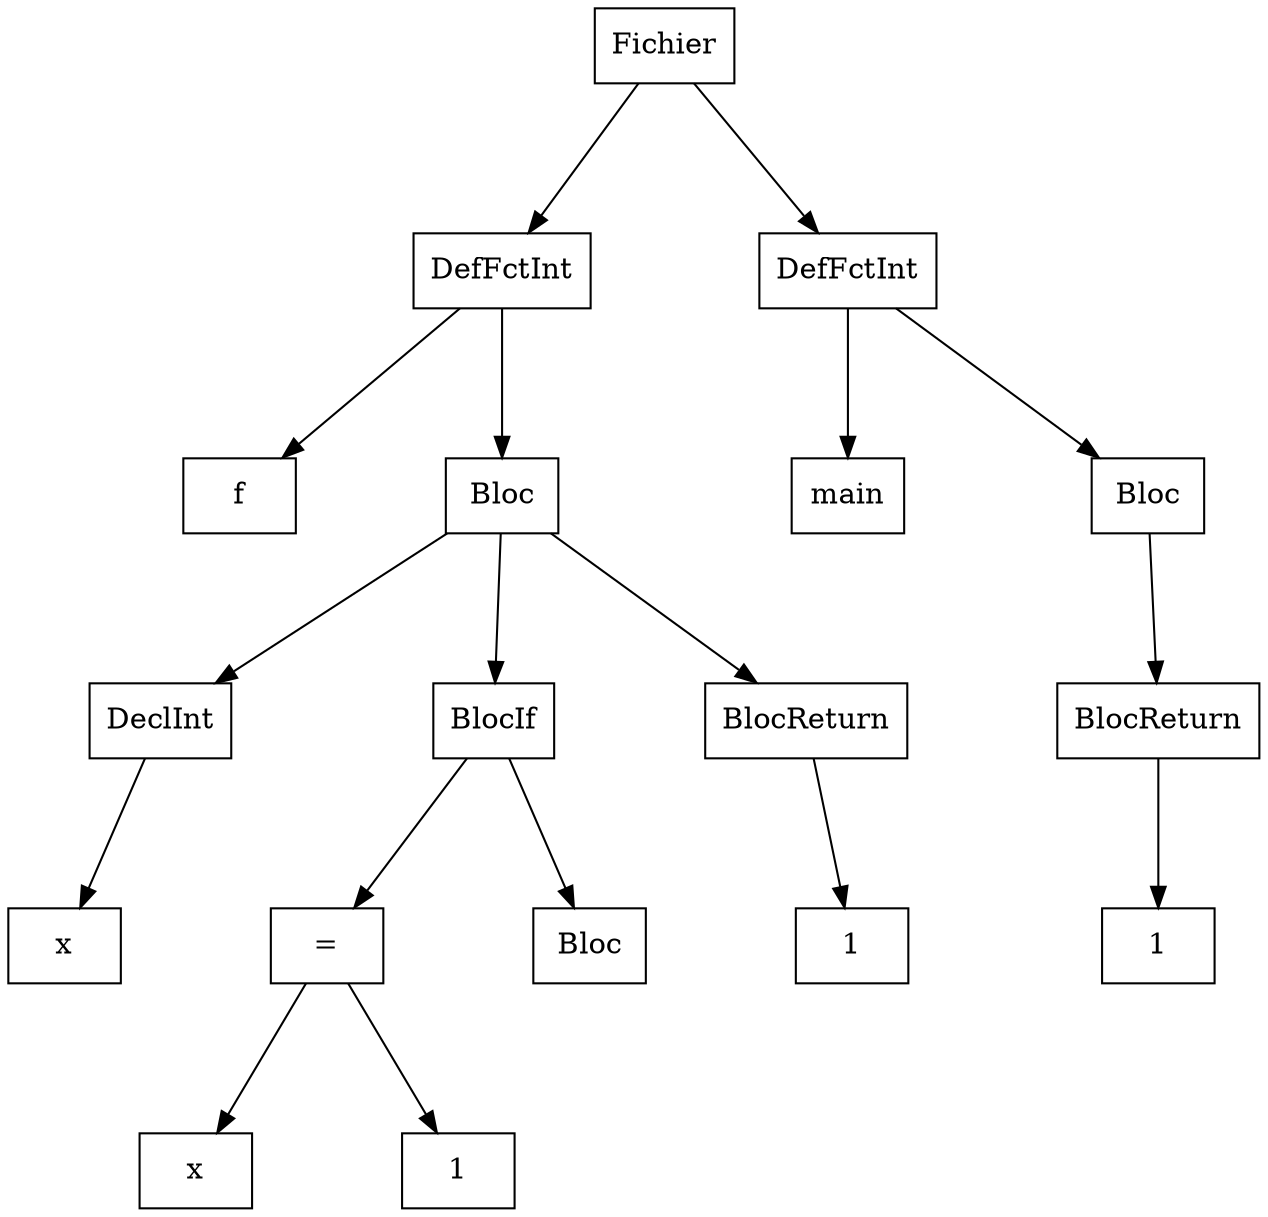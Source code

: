 digraph "ast"{

	nodesep=1;
	ranksep=1;

	N0 [label="Fichier", shape="box"];
	N1 [label="DefFctInt", shape="box"];
	N2 [label="f", shape="box"];
	N3 [label="Bloc", shape="box"];
	N4 [label="DeclInt", shape="box"];
	N5 [label="x", shape="box"];
	N6 [label="BlocIf", shape="box"];
	N7 [label="=", shape="box"];
	N8 [label="x", shape="box"];
	N9 [label="1", shape="box"];
	N10 [label="Bloc", shape="box"];
	N11 [label="BlocReturn", shape="box"];
	N12 [label="1", shape="box"];
	N13 [label="DefFctInt", shape="box"];
	N14 [label="main", shape="box"];
	N15 [label="Bloc", shape="box"];
	N16 [label="BlocReturn", shape="box"];
	N17 [label="1", shape="box"];

	N1 -> N2; 
	N4 -> N5; 
	N3 -> N4; 
	N7 -> N8; 
	N7 -> N9; 
	N6 -> N7; 
	N6 -> N10; 
	N3 -> N6; 
	N11 -> N12; 
	N3 -> N11; 
	N1 -> N3; 
	N0 -> N1; 
	N13 -> N14; 
	N16 -> N17; 
	N15 -> N16; 
	N13 -> N15; 
	N0 -> N13; 
}
